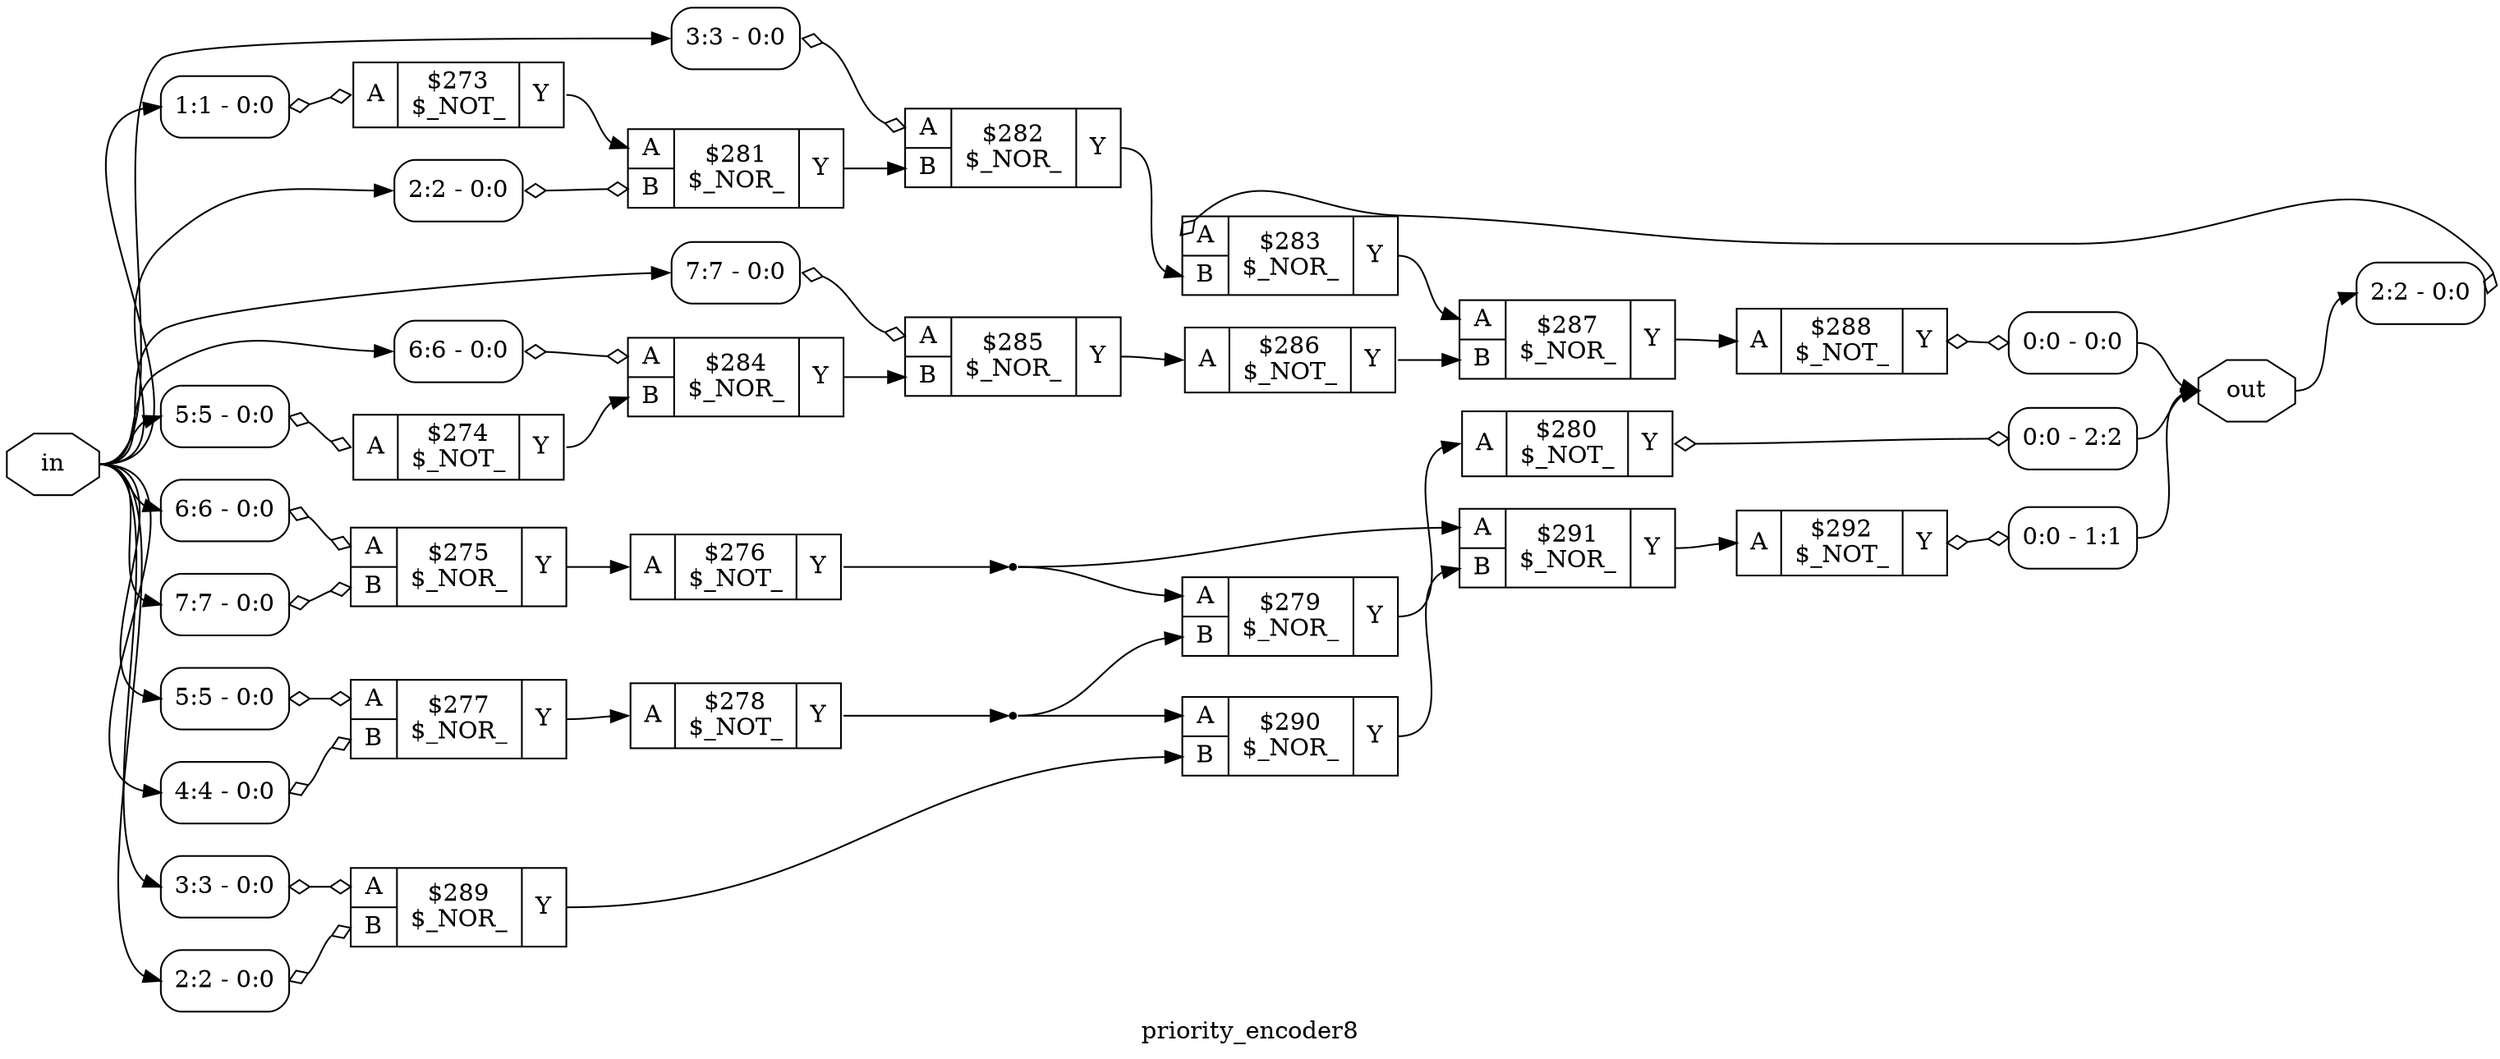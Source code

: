 digraph "priority_encoder8" {
label="priority_encoder8";
rankdir="LR";
remincross=true;
n18 [ shape=octagon, label="in", color="black", fontcolor="black" ];
n19 [ shape=octagon, label="out", color="black", fontcolor="black" ];
c22 [ shape=record, label="{{<p20> A}|$273\n$_NOT_|{<p21> Y}}" ];
x0 [ shape=record, style=rounded, label="<s0> 1:1 - 0:0 " ];
x0:e -> c22:p20:w [arrowhead=odiamond, arrowtail=odiamond, dir=both, color="black", label=""];
c23 [ shape=record, label="{{<p20> A}|$274\n$_NOT_|{<p21> Y}}" ];
x1 [ shape=record, style=rounded, label="<s0> 5:5 - 0:0 " ];
x1:e -> c23:p20:w [arrowhead=odiamond, arrowtail=odiamond, dir=both, color="black", label=""];
c25 [ shape=record, label="{{<p20> A|<p24> B}|$275\n$_NOR_|{<p21> Y}}" ];
x2 [ shape=record, style=rounded, label="<s0> 6:6 - 0:0 " ];
x2:e -> c25:p20:w [arrowhead=odiamond, arrowtail=odiamond, dir=both, color="black", label=""];
x3 [ shape=record, style=rounded, label="<s0> 7:7 - 0:0 " ];
x3:e -> c25:p24:w [arrowhead=odiamond, arrowtail=odiamond, dir=both, color="black", label=""];
c26 [ shape=record, label="{{<p20> A}|$276\n$_NOT_|{<p21> Y}}" ];
c27 [ shape=record, label="{{<p20> A|<p24> B}|$277\n$_NOR_|{<p21> Y}}" ];
x4 [ shape=record, style=rounded, label="<s0> 5:5 - 0:0 " ];
x4:e -> c27:p20:w [arrowhead=odiamond, arrowtail=odiamond, dir=both, color="black", label=""];
x5 [ shape=record, style=rounded, label="<s0> 4:4 - 0:0 " ];
x5:e -> c27:p24:w [arrowhead=odiamond, arrowtail=odiamond, dir=both, color="black", label=""];
c28 [ shape=record, label="{{<p20> A}|$278\n$_NOT_|{<p21> Y}}" ];
c29 [ shape=record, label="{{<p20> A|<p24> B}|$279\n$_NOR_|{<p21> Y}}" ];
c30 [ shape=record, label="{{<p20> A}|$280\n$_NOT_|{<p21> Y}}" ];
x6 [ shape=record, style=rounded, label="<s0> 0:0 - 2:2 " ];
c30:p21:e -> x6:w [arrowhead=odiamond, arrowtail=odiamond, dir=both, color="black", label=""];
c31 [ shape=record, label="{{<p20> A|<p24> B}|$281\n$_NOR_|{<p21> Y}}" ];
x7 [ shape=record, style=rounded, label="<s0> 2:2 - 0:0 " ];
x7:e -> c31:p24:w [arrowhead=odiamond, arrowtail=odiamond, dir=both, color="black", label=""];
c32 [ shape=record, label="{{<p20> A|<p24> B}|$282\n$_NOR_|{<p21> Y}}" ];
x8 [ shape=record, style=rounded, label="<s0> 3:3 - 0:0 " ];
x8:e -> c32:p20:w [arrowhead=odiamond, arrowtail=odiamond, dir=both, color="black", label=""];
c33 [ shape=record, label="{{<p20> A|<p24> B}|$283\n$_NOR_|{<p21> Y}}" ];
x9 [ shape=record, style=rounded, label="<s0> 2:2 - 0:0 " ];
x9:e -> c33:p20:w [arrowhead=odiamond, arrowtail=odiamond, dir=both, color="black", label=""];
c34 [ shape=record, label="{{<p20> A|<p24> B}|$284\n$_NOR_|{<p21> Y}}" ];
x10 [ shape=record, style=rounded, label="<s0> 6:6 - 0:0 " ];
x10:e -> c34:p20:w [arrowhead=odiamond, arrowtail=odiamond, dir=both, color="black", label=""];
c35 [ shape=record, label="{{<p20> A|<p24> B}|$285\n$_NOR_|{<p21> Y}}" ];
x11 [ shape=record, style=rounded, label="<s0> 7:7 - 0:0 " ];
x11:e -> c35:p20:w [arrowhead=odiamond, arrowtail=odiamond, dir=both, color="black", label=""];
c36 [ shape=record, label="{{<p20> A}|$286\n$_NOT_|{<p21> Y}}" ];
c37 [ shape=record, label="{{<p20> A|<p24> B}|$287\n$_NOR_|{<p21> Y}}" ];
c38 [ shape=record, label="{{<p20> A}|$288\n$_NOT_|{<p21> Y}}" ];
x12 [ shape=record, style=rounded, label="<s0> 0:0 - 0:0 " ];
c38:p21:e -> x12:w [arrowhead=odiamond, arrowtail=odiamond, dir=both, color="black", label=""];
c39 [ shape=record, label="{{<p20> A|<p24> B}|$289\n$_NOR_|{<p21> Y}}" ];
x13 [ shape=record, style=rounded, label="<s0> 3:3 - 0:0 " ];
x13:e -> c39:p20:w [arrowhead=odiamond, arrowtail=odiamond, dir=both, color="black", label=""];
x14 [ shape=record, style=rounded, label="<s0> 2:2 - 0:0 " ];
x14:e -> c39:p24:w [arrowhead=odiamond, arrowtail=odiamond, dir=both, color="black", label=""];
c40 [ shape=record, label="{{<p20> A|<p24> B}|$290\n$_NOR_|{<p21> Y}}" ];
c41 [ shape=record, label="{{<p20> A|<p24> B}|$291\n$_NOR_|{<p21> Y}}" ];
c42 [ shape=record, label="{{<p20> A}|$292\n$_NOT_|{<p21> Y}}" ];
x15 [ shape=record, style=rounded, label="<s0> 0:0 - 1:1 " ];
c42:p21:e -> x15:w [arrowhead=odiamond, arrowtail=odiamond, dir=both, color="black", label=""];
c22:p21:e -> c31:p20:w [color="black", label=""];
c33:p21:e -> c37:p20:w [color="black", label=""];
c34:p21:e -> c35:p24:w [color="black", label=""];
c35:p21:e -> c36:p20:w [color="black", label=""];
c36:p21:e -> c37:p24:w [color="black", label=""];
c37:p21:e -> c38:p20:w [color="black", label=""];
c39:p21:e -> c40:p24:w [color="black", label=""];
c40:p21:e -> c41:p24:w [color="black", label=""];
c41:p21:e -> c42:p20:w [color="black", label=""];
n18:e -> x0:s0:w [color="black", label=""];
n18:e -> x10:s0:w [color="black", label=""];
n18:e -> x11:s0:w [color="black", label=""];
n18:e -> x13:s0:w [color="black", label=""];
n18:e -> x14:s0:w [color="black", label=""];
n18:e -> x1:s0:w [color="black", label=""];
n18:e -> x2:s0:w [color="black", label=""];
n18:e -> x3:s0:w [color="black", label=""];
n18:e -> x4:s0:w [color="black", label=""];
n18:e -> x5:s0:w [color="black", label=""];
n18:e -> x7:s0:w [color="black", label=""];
n18:e -> x8:s0:w [color="black", label=""];
x12:s0:e -> n19:w [color="black", label=""];
x15:s0:e -> n19:w [color="black", label=""];
x6:s0:e -> n19:w [color="black", label=""];
n19:e -> x9:s0:w [color="black", label=""];
c23:p21:e -> c34:p24:w [color="black", label=""];
c25:p21:e -> c26:p20:w [color="black", label=""];
n4 [ shape=point ];
c26:p21:e -> n4:w [color="black", label=""];
n4:e -> c29:p20:w [color="black", label=""];
n4:e -> c41:p20:w [color="black", label=""];
c27:p21:e -> c28:p20:w [color="black", label=""];
n6 [ shape=point ];
c28:p21:e -> n6:w [color="black", label=""];
n6:e -> c29:p24:w [color="black", label=""];
n6:e -> c40:p20:w [color="black", label=""];
c29:p21:e -> c30:p20:w [color="black", label=""];
c31:p21:e -> c32:p24:w [color="black", label=""];
c32:p21:e -> c33:p24:w [color="black", label=""];
}
